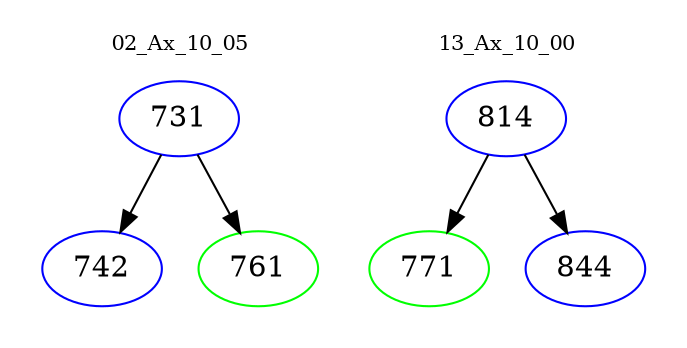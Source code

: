 digraph{
subgraph cluster_0 {
color = white
label = "02_Ax_10_05";
fontsize=10;
T0_731 [label="731", color="blue"]
T0_731 -> T0_742 [color="black"]
T0_742 [label="742", color="blue"]
T0_731 -> T0_761 [color="black"]
T0_761 [label="761", color="green"]
}
subgraph cluster_1 {
color = white
label = "13_Ax_10_00";
fontsize=10;
T1_814 [label="814", color="blue"]
T1_814 -> T1_771 [color="black"]
T1_771 [label="771", color="green"]
T1_814 -> T1_844 [color="black"]
T1_844 [label="844", color="blue"]
}
}
